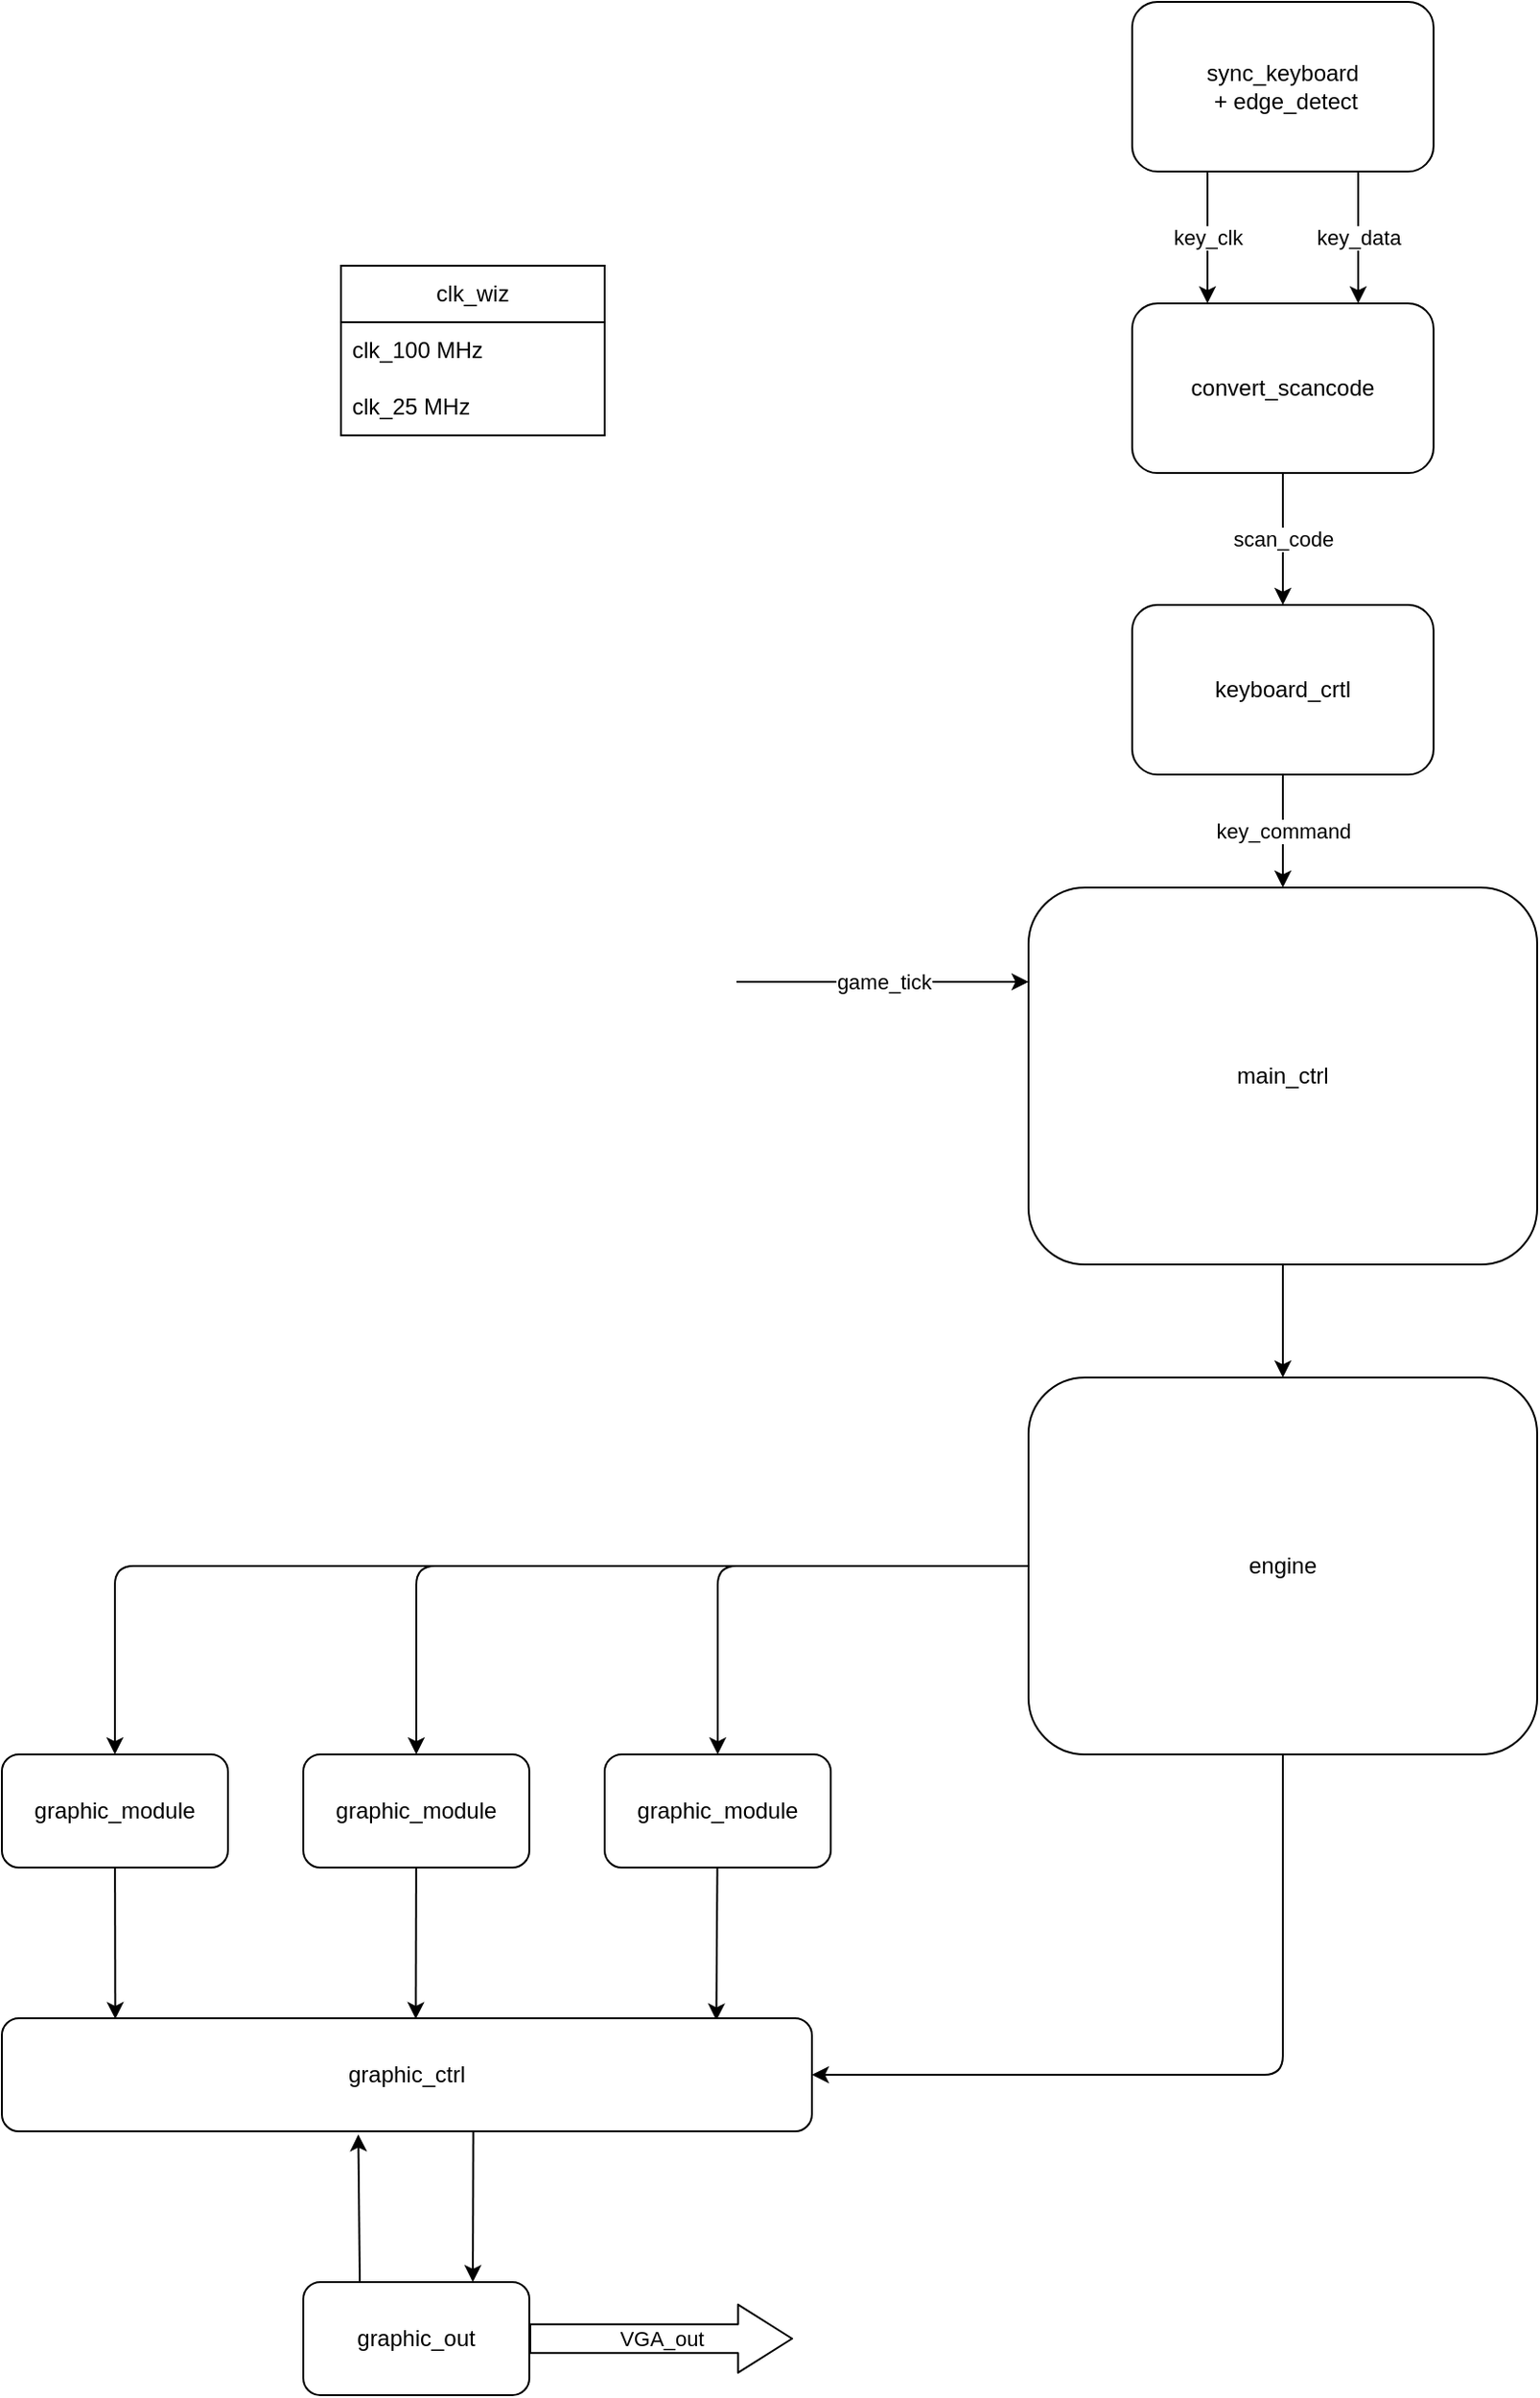 <mxfile>
    <diagram id="5lR3bQgvB2A0QCc3iaSE" name="Page-1">
        <mxGraphModel dx="2378" dy="793" grid="1" gridSize="10" guides="1" tooltips="1" connect="1" arrows="1" fold="1" page="1" pageScale="1" pageWidth="850" pageHeight="1100" math="0" shadow="0">
            <root>
                <mxCell id="0"/>
                <mxCell id="1" parent="0"/>
                <mxCell id="16" value="key_data" style="edgeStyle=none;html=1;exitX=0.75;exitY=1;exitDx=0;exitDy=0;entryX=0.75;entryY=0;entryDx=0;entryDy=0;" edge="1" parent="1" source="2" target="4">
                    <mxGeometry relative="1" as="geometry"/>
                </mxCell>
                <mxCell id="17" value="key_clk" style="edgeStyle=none;html=1;exitX=0.25;exitY=1;exitDx=0;exitDy=0;entryX=0.25;entryY=0;entryDx=0;entryDy=0;" edge="1" parent="1" source="2" target="4">
                    <mxGeometry relative="1" as="geometry"/>
                </mxCell>
                <mxCell id="2" value="sync_keyboard&lt;br&gt;&amp;nbsp;+ edge_detect" style="rounded=1;whiteSpace=wrap;html=1;" vertex="1" parent="1">
                    <mxGeometry x="320" y="480" width="160" height="90" as="geometry"/>
                </mxCell>
                <mxCell id="14" value="scan_code" style="edgeStyle=none;html=1;" edge="1" parent="1" source="4" target="5">
                    <mxGeometry relative="1" as="geometry"/>
                </mxCell>
                <mxCell id="4" value="convert_scancode" style="rounded=1;whiteSpace=wrap;html=1;" vertex="1" parent="1">
                    <mxGeometry x="320" y="640" width="160" height="90" as="geometry"/>
                </mxCell>
                <mxCell id="13" value="key_command" style="edgeStyle=none;html=1;" edge="1" parent="1" source="5" target="12">
                    <mxGeometry relative="1" as="geometry"/>
                </mxCell>
                <mxCell id="5" value="keyboard_crtl" style="rounded=1;whiteSpace=wrap;html=1;" vertex="1" parent="1">
                    <mxGeometry x="320" y="800" width="160" height="90" as="geometry"/>
                </mxCell>
                <mxCell id="7" value="clk_wiz" style="swimlane;fontStyle=0;childLayout=stackLayout;horizontal=1;startSize=30;horizontalStack=0;resizeParent=1;resizeParentMax=0;resizeLast=0;collapsible=1;marginBottom=0;whiteSpace=wrap;html=1;" vertex="1" parent="1">
                    <mxGeometry x="-100" y="620" width="140" height="90" as="geometry"/>
                </mxCell>
                <mxCell id="8" value="clk_100 MHz" style="text;strokeColor=none;fillColor=none;align=left;verticalAlign=middle;spacingLeft=4;spacingRight=4;overflow=hidden;points=[[0,0.5],[1,0.5]];portConstraint=eastwest;rotatable=0;whiteSpace=wrap;html=1;" vertex="1" parent="7">
                    <mxGeometry y="30" width="140" height="30" as="geometry"/>
                </mxCell>
                <mxCell id="9" value="clk_25 MHz" style="text;strokeColor=none;fillColor=none;align=left;verticalAlign=middle;spacingLeft=4;spacingRight=4;overflow=hidden;points=[[0,0.5],[1,0.5]];portConstraint=eastwest;rotatable=0;whiteSpace=wrap;html=1;" vertex="1" parent="7">
                    <mxGeometry y="60" width="140" height="30" as="geometry"/>
                </mxCell>
                <mxCell id="41" style="edgeStyle=none;html=1;" edge="1" parent="1" source="12" target="40">
                    <mxGeometry relative="1" as="geometry"/>
                </mxCell>
                <mxCell id="12" value="main_ctrl" style="rounded=1;whiteSpace=wrap;html=1;" vertex="1" parent="1">
                    <mxGeometry x="265" y="950" width="270" height="200" as="geometry"/>
                </mxCell>
                <mxCell id="18" value="game_tick" style="endArrow=classic;html=1;" edge="1" parent="1">
                    <mxGeometry width="50" height="50" relative="1" as="geometry">
                        <mxPoint x="110" y="1000" as="sourcePoint"/>
                        <mxPoint x="265" y="1000" as="targetPoint"/>
                    </mxGeometry>
                </mxCell>
                <mxCell id="28" style="edgeStyle=none;html=1;entryX=0.14;entryY=0.007;entryDx=0;entryDy=0;entryPerimeter=0;" edge="1" parent="1" source="20" target="26">
                    <mxGeometry relative="1" as="geometry"/>
                </mxCell>
                <mxCell id="20" value="graphic_module" style="rounded=1;whiteSpace=wrap;html=1;" vertex="1" parent="1">
                    <mxGeometry x="-280" y="1410" width="120" height="60" as="geometry"/>
                </mxCell>
                <mxCell id="29" style="edgeStyle=none;html=1;entryX=0.511;entryY=0.007;entryDx=0;entryDy=0;entryPerimeter=0;" edge="1" parent="1" source="21" target="26">
                    <mxGeometry relative="1" as="geometry"/>
                </mxCell>
                <mxCell id="21" value="graphic_module" style="rounded=1;whiteSpace=wrap;html=1;" vertex="1" parent="1">
                    <mxGeometry x="-120" y="1410" width="120" height="60" as="geometry"/>
                </mxCell>
                <mxCell id="30" style="edgeStyle=none;html=1;entryX=0.882;entryY=0.02;entryDx=0;entryDy=0;entryPerimeter=0;" edge="1" parent="1" source="22" target="26">
                    <mxGeometry relative="1" as="geometry"/>
                </mxCell>
                <mxCell id="22" value="graphic_module" style="rounded=1;whiteSpace=wrap;html=1;" vertex="1" parent="1">
                    <mxGeometry x="40" y="1410" width="120" height="60" as="geometry"/>
                </mxCell>
                <mxCell id="35" style="edgeStyle=none;html=1;entryX=0.75;entryY=0;entryDx=0;entryDy=0;exitX=0.582;exitY=0.986;exitDx=0;exitDy=0;exitPerimeter=0;" edge="1" parent="1" source="26" target="31">
                    <mxGeometry relative="1" as="geometry"/>
                </mxCell>
                <mxCell id="26" value="graphic_ctrl" style="rounded=1;whiteSpace=wrap;html=1;" vertex="1" parent="1">
                    <mxGeometry x="-280" y="1550" width="430" height="60" as="geometry"/>
                </mxCell>
                <mxCell id="32" style="edgeStyle=none;html=1;exitX=0.25;exitY=0;exitDx=0;exitDy=0;entryX=0.44;entryY=1.027;entryDx=0;entryDy=0;entryPerimeter=0;" edge="1" parent="1" source="31" target="26">
                    <mxGeometry relative="1" as="geometry"/>
                </mxCell>
                <mxCell id="31" value="graphic_out" style="rounded=1;whiteSpace=wrap;html=1;" vertex="1" parent="1">
                    <mxGeometry x="-120" y="1690" width="120" height="60" as="geometry"/>
                </mxCell>
                <mxCell id="36" value="VGA_out" style="shape=flexArrow;endArrow=classic;html=1;exitX=1;exitY=0.5;exitDx=0;exitDy=0;width=15.172;endSize=9.234;" edge="1" parent="1" source="31">
                    <mxGeometry width="50" height="50" relative="1" as="geometry">
                        <mxPoint x="30" y="1670" as="sourcePoint"/>
                        <mxPoint x="140" y="1720" as="targetPoint"/>
                    </mxGeometry>
                </mxCell>
                <mxCell id="42" style="edgeStyle=none;html=1;entryX=0.5;entryY=0;entryDx=0;entryDy=0;" edge="1" parent="1" source="40" target="20">
                    <mxGeometry relative="1" as="geometry">
                        <Array as="points">
                            <mxPoint x="-220" y="1310"/>
                        </Array>
                    </mxGeometry>
                </mxCell>
                <mxCell id="43" style="edgeStyle=none;html=1;entryX=0.5;entryY=0;entryDx=0;entryDy=0;" edge="1" parent="1" source="40" target="21">
                    <mxGeometry relative="1" as="geometry">
                        <Array as="points">
                            <mxPoint x="-60" y="1310"/>
                        </Array>
                    </mxGeometry>
                </mxCell>
                <mxCell id="44" style="edgeStyle=none;html=1;entryX=0.5;entryY=0;entryDx=0;entryDy=0;" edge="1" parent="1" source="40" target="22">
                    <mxGeometry relative="1" as="geometry">
                        <Array as="points">
                            <mxPoint x="100" y="1310"/>
                        </Array>
                    </mxGeometry>
                </mxCell>
                <mxCell id="45" style="edgeStyle=none;html=1;entryX=1;entryY=0.5;entryDx=0;entryDy=0;" edge="1" parent="1" source="40" target="26">
                    <mxGeometry relative="1" as="geometry">
                        <Array as="points">
                            <mxPoint x="400" y="1580"/>
                        </Array>
                    </mxGeometry>
                </mxCell>
                <mxCell id="40" value="engine" style="rounded=1;whiteSpace=wrap;html=1;" vertex="1" parent="1">
                    <mxGeometry x="265" y="1210" width="270" height="200" as="geometry"/>
                </mxCell>
            </root>
        </mxGraphModel>
    </diagram>
</mxfile>
